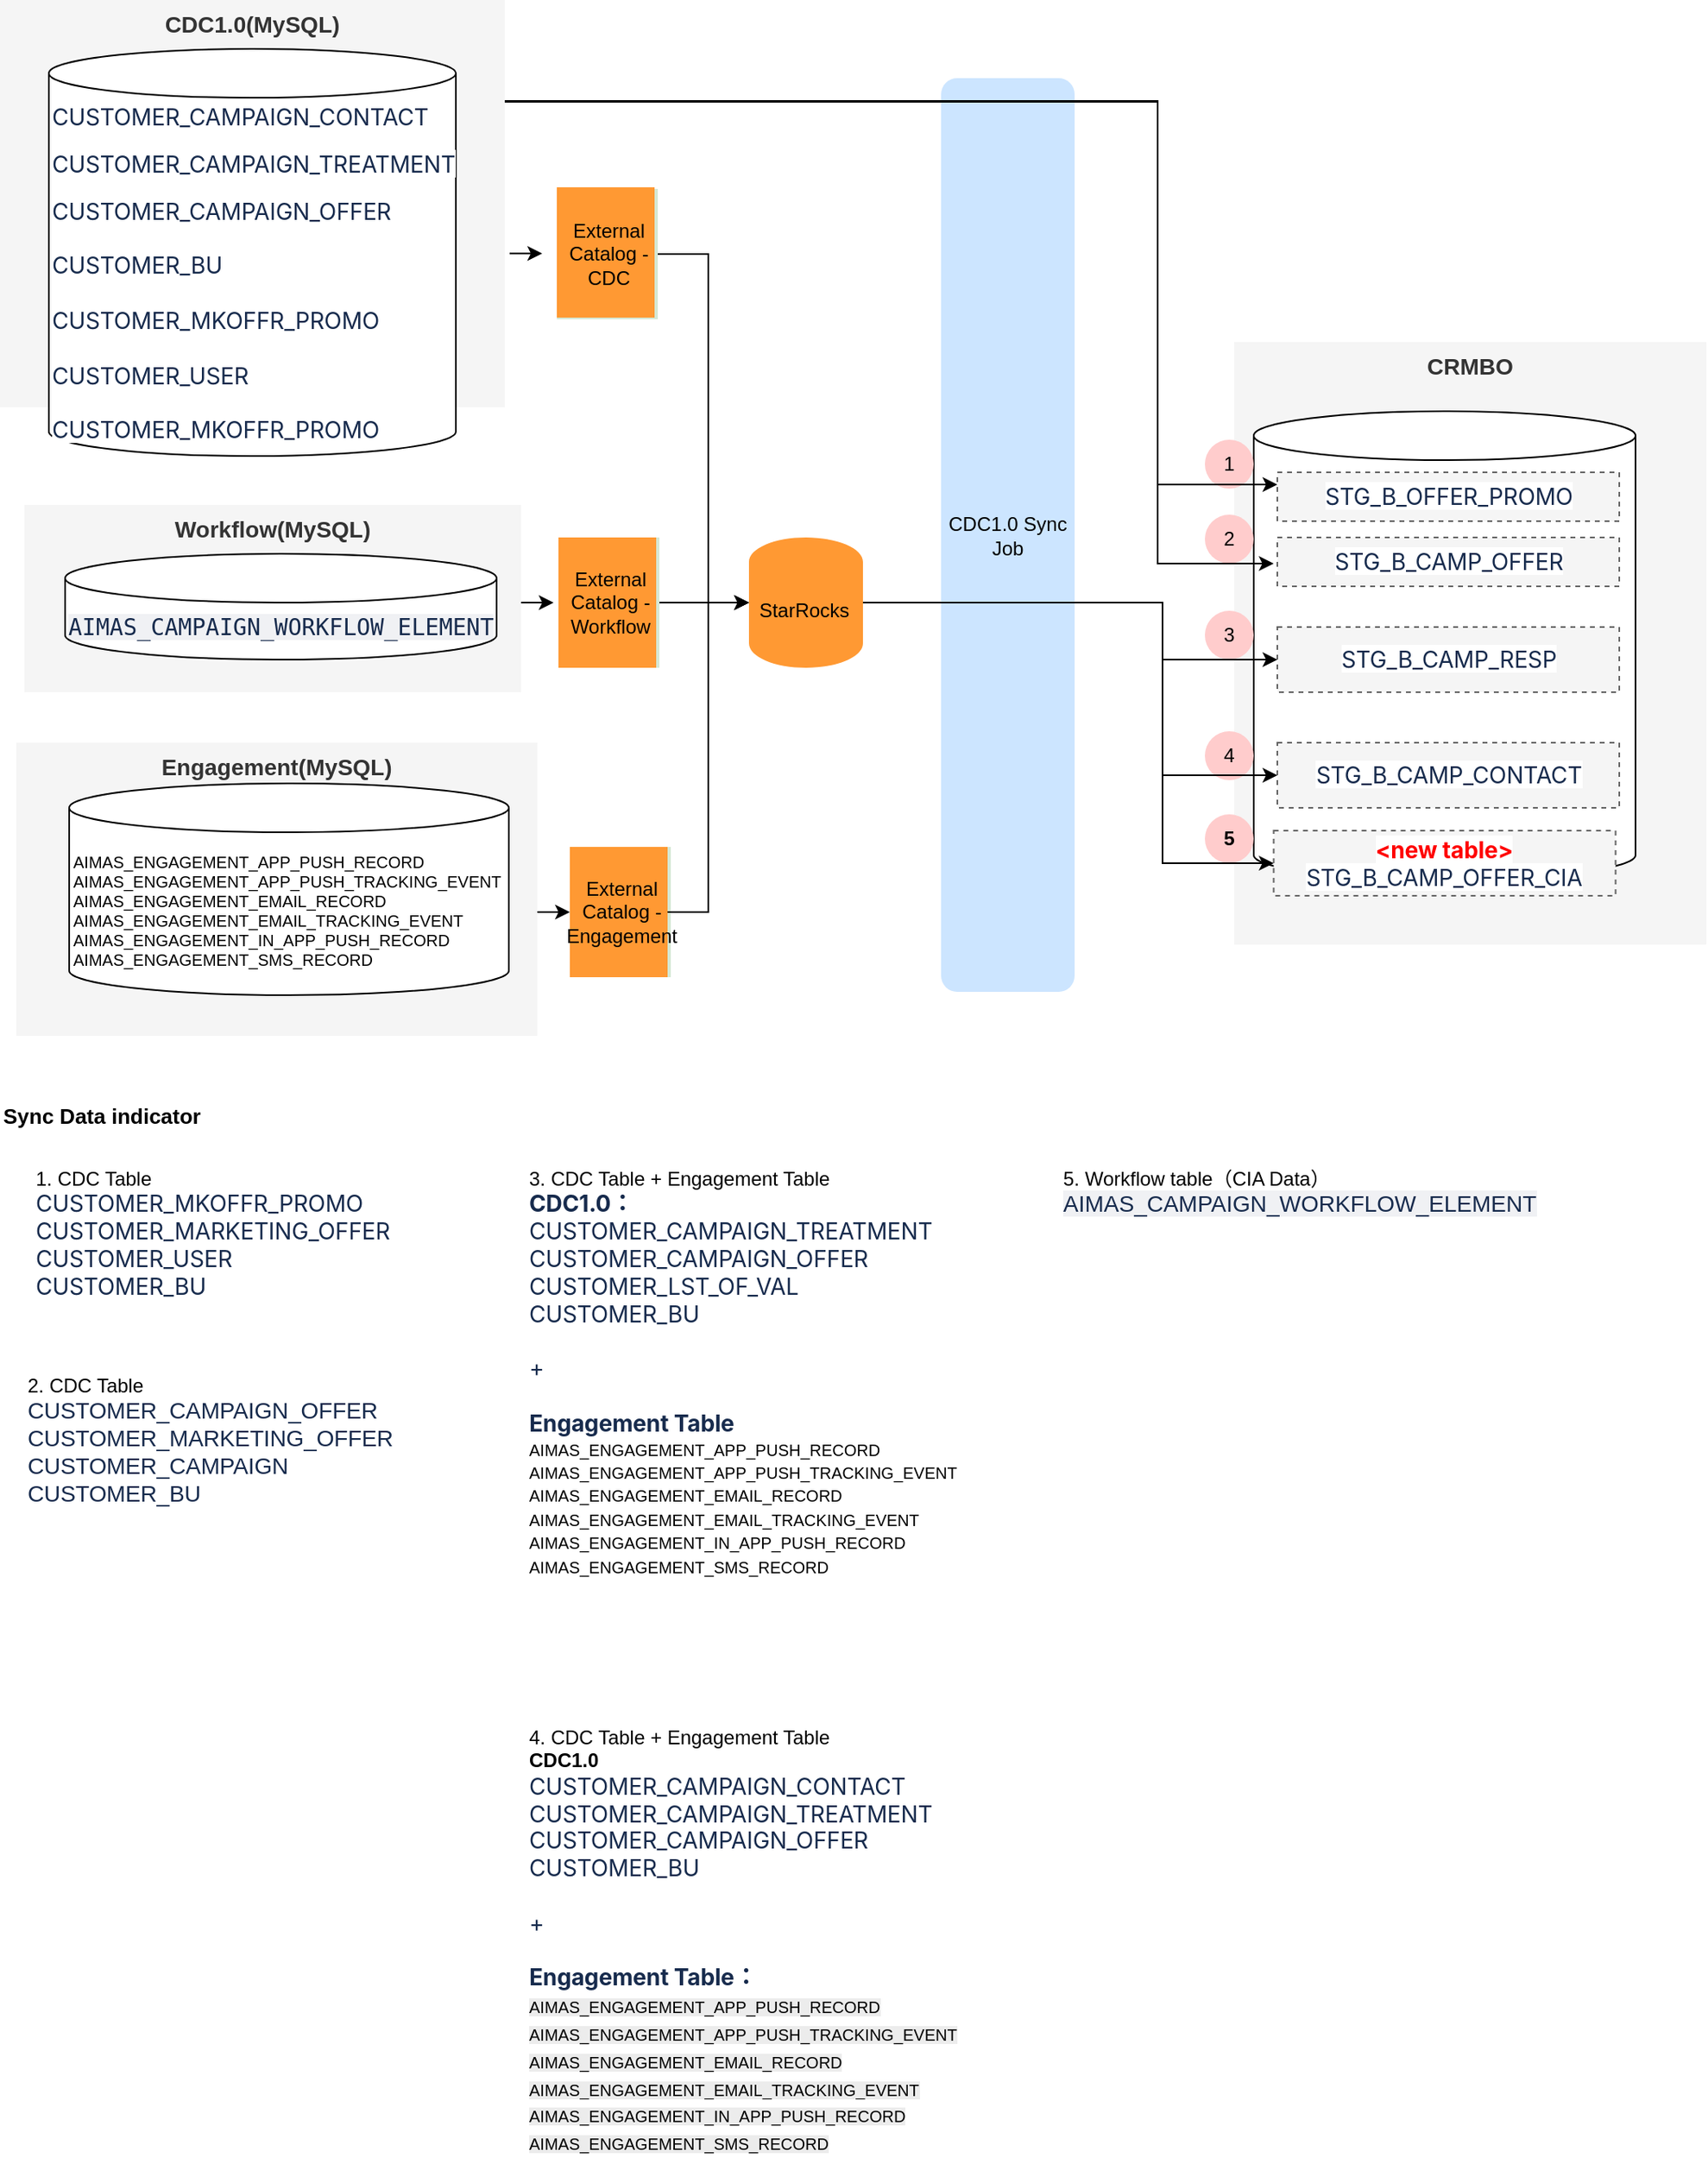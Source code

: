 <mxfile version="27.0.3">
  <diagram name="第 1 页" id="H-zNot_2gizYWFl9tbyM">
    <mxGraphModel dx="1198" dy="-809" grid="0" gridSize="10" guides="1" tooltips="1" connect="1" arrows="1" fold="1" page="0" pageScale="1" pageWidth="827" pageHeight="1169" math="0" shadow="0">
      <root>
        <mxCell id="0" />
        <mxCell id="1" parent="0" />
        <mxCell id="YSEfwSpDA4RHuo-UK7Tc-148" value="&lt;b&gt;&lt;font style=&quot;font-size: 14px;&quot;&gt;CDC1.0(MySQL)&lt;/font&gt;&lt;/b&gt;" style="rounded=0;whiteSpace=wrap;html=1;dashed=1;verticalAlign=top;fillColor=#f5f5f5;fontColor=#333333;strokeColor=none;" vertex="1" parent="1">
          <mxGeometry x="150" y="1980" width="310" height="250" as="geometry" />
        </mxCell>
        <mxCell id="YSEfwSpDA4RHuo-UK7Tc-149" value="&lt;b&gt;&lt;font style=&quot;font-size: 14px;&quot;&gt;Engagement(MySQL)&lt;/font&gt;&lt;/b&gt;" style="rounded=0;whiteSpace=wrap;html=1;dashed=1;verticalAlign=top;fillColor=#f5f5f5;fontColor=#333333;strokeColor=none;" vertex="1" parent="1">
          <mxGeometry x="160" y="2436" width="320" height="180" as="geometry" />
        </mxCell>
        <mxCell id="YSEfwSpDA4RHuo-UK7Tc-150" value="&lt;b&gt;&lt;font style=&quot;font-size: 14px;&quot;&gt;CRMBO&lt;/font&gt;&lt;/b&gt;" style="rounded=0;whiteSpace=wrap;html=1;dashed=1;verticalAlign=top;fillColor=#f5f5f5;fontColor=#333333;strokeColor=none;" vertex="1" parent="1">
          <mxGeometry x="908" y="2190" width="290" height="370" as="geometry" />
        </mxCell>
        <mxCell id="YSEfwSpDA4RHuo-UK7Tc-151" value="&lt;p data-pm-slice=&quot;1 1 []&quot; data-prosemirror-node-block=&quot;true&quot; data-prosemirror-node-name=&quot;paragraph&quot; data-prosemirror-content-type=&quot;node&quot;&gt;AIMAS_ENGAGEMENT_APP_PUSH_RECORD&lt;br data-prosemirror-node-inline=&quot;true&quot; data-prosemirror-node-name=&quot;hardBreak&quot; data-prosemirror-content-type=&quot;node&quot;&gt;AIMAS_ENGAGEMENT_APP_PUSH_TRACKING_EVENT&lt;br data-prosemirror-node-inline=&quot;true&quot; data-prosemirror-node-name=&quot;hardBreak&quot; data-prosemirror-content-type=&quot;node&quot;&gt;AIMAS_ENGAGEMENT_EMAIL_RECORD&lt;br data-prosemirror-node-inline=&quot;true&quot; data-prosemirror-node-name=&quot;hardBreak&quot; data-prosemirror-content-type=&quot;node&quot;&gt;AIMAS_ENGAGEMENT_EMAIL_TRACKING_EVENT&lt;br data-prosemirror-node-inline=&quot;true&quot; data-prosemirror-node-name=&quot;hardBreak&quot; data-prosemirror-content-type=&quot;node&quot;&gt;AIMAS_ENGAGEMENT_IN_APP_PUSH_RECORD&lt;br data-prosemirror-node-inline=&quot;true&quot; data-prosemirror-node-name=&quot;hardBreak&quot; data-prosemirror-content-type=&quot;node&quot;&gt;AIMAS_ENGAGEMENT_SMS_RECORD&lt;/p&gt;" style="shape=cylinder3;whiteSpace=wrap;html=1;boundedLbl=1;backgroundOutline=1;size=15;fontSize=10;align=left;" vertex="1" parent="1">
          <mxGeometry x="192.5" y="2461" width="270" height="130" as="geometry" />
        </mxCell>
        <mxCell id="YSEfwSpDA4RHuo-UK7Tc-152" value="&lt;div&gt;&lt;br&gt;&lt;/div&gt;&lt;div&gt;&lt;span style=&quot;color: rgb(23, 43, 77); font-family: ui-monospace, Menlo, &amp;quot;Segoe UI Mono&amp;quot;, &amp;quot;Ubuntu Mono&amp;quot;, monospace; text-align: start; white-space: pre; background-color: rgba(9, 30, 66, 0.06);&quot;&gt;&lt;span style=&quot;font-family: -apple-system, &amp;quot;system-ui&amp;quot;, &amp;quot;Segoe UI&amp;quot;, Roboto, Oxygen, Ubuntu, &amp;quot;Fira Sans&amp;quot;, &amp;quot;Droid Sans&amp;quot;, &amp;quot;Helvetica Neue&amp;quot;, sans-serif; font-size: 14px; letter-spacing: -0.07px; text-wrap-mode: wrap; background-color: rgb(255, 255, 255);&quot;&gt;&lt;span style=&quot;letter-spacing: -0.07px;&quot;&gt;&lt;br&gt;&lt;/span&gt;&lt;/span&gt;&lt;/span&gt;&lt;/div&gt;&lt;div&gt;&lt;br&gt;&lt;/div&gt;&lt;div&gt;&lt;span style=&quot;color: rgb(23, 43, 77); font-family: ui-monospace, Menlo, &amp;quot;Segoe UI Mono&amp;quot;, &amp;quot;Ubuntu Mono&amp;quot;, monospace; text-align: start; white-space: pre; background-color: rgba(9, 30, 66, 0.06);&quot;&gt;&lt;span style=&quot;font-family: -apple-system, &amp;quot;system-ui&amp;quot;, &amp;quot;Segoe UI&amp;quot;, Roboto, Oxygen, Ubuntu, &amp;quot;Fira Sans&amp;quot;, &amp;quot;Droid Sans&amp;quot;, &amp;quot;Helvetica Neue&amp;quot;, sans-serif; font-size: 14px; letter-spacing: -0.07px; text-wrap-mode: wrap; background-color: rgb(255, 255, 255);&quot;&gt;&lt;span style=&quot;letter-spacing: -0.07px;&quot;&gt;&lt;br&gt;&lt;/span&gt;&lt;/span&gt;&lt;/span&gt;&lt;/div&gt;&lt;div&gt;&lt;br&gt;&lt;/div&gt;" style="shape=cylinder3;whiteSpace=wrap;html=1;boundedLbl=1;backgroundOutline=1;size=15;fontSize=10;" vertex="1" parent="1">
          <mxGeometry x="920" y="2232.5" width="234.5" height="287.5" as="geometry" />
        </mxCell>
        <mxCell id="YSEfwSpDA4RHuo-UK7Tc-153" value="&lt;span style=&quot;color: rgb(23, 43, 77); font-family: -apple-system, &amp;quot;system-ui&amp;quot;, &amp;quot;Segoe UI&amp;quot;, Roboto, Oxygen, Ubuntu, &amp;quot;Fira Sans&amp;quot;, &amp;quot;Droid Sans&amp;quot;, &amp;quot;Helvetica Neue&amp;quot;, sans-serif; font-size: 14px; letter-spacing: -0.07px; white-space-collapse: preserve; background-color: rgb(255, 255, 255);&quot;&gt;CUSTOMER_CAMPAIGN_CONTACT&lt;/span&gt;&lt;div&gt;&lt;br style=&quot;box-sizing: border-box; color: rgb(23, 43, 77); font-family: -apple-system, &amp;quot;system-ui&amp;quot;, &amp;quot;Segoe UI&amp;quot;, Roboto, Oxygen, Ubuntu, &amp;quot;Fira Sans&amp;quot;, &amp;quot;Droid Sans&amp;quot;, &amp;quot;Helvetica Neue&amp;quot;, sans-serif; font-size: 14px; letter-spacing: -0.07px; white-space-collapse: preserve; background-color: rgb(255, 255, 255);&quot;&gt;&lt;span style=&quot;color: rgb(23, 43, 77); font-family: -apple-system, &amp;quot;system-ui&amp;quot;, &amp;quot;Segoe UI&amp;quot;, Roboto, Oxygen, Ubuntu, &amp;quot;Fira Sans&amp;quot;, &amp;quot;Droid Sans&amp;quot;, &amp;quot;Helvetica Neue&amp;quot;, sans-serif; font-size: 14px; letter-spacing: -0.07px; white-space-collapse: preserve; background-color: rgb(255, 255, 255);&quot;&gt;CUSTOMER_CAMPAIGN_TREATMENT&lt;/span&gt;&lt;/div&gt;&lt;div&gt;&lt;br style=&quot;box-sizing: border-box; color: rgb(23, 43, 77); font-family: -apple-system, &amp;quot;system-ui&amp;quot;, &amp;quot;Segoe UI&amp;quot;, Roboto, Oxygen, Ubuntu, &amp;quot;Fira Sans&amp;quot;, &amp;quot;Droid Sans&amp;quot;, &amp;quot;Helvetica Neue&amp;quot;, sans-serif; font-size: 14px; letter-spacing: -0.07px; white-space-collapse: preserve; background-color: rgb(255, 255, 255);&quot;&gt;&lt;span style=&quot;color: rgb(23, 43, 77); font-family: -apple-system, &amp;quot;system-ui&amp;quot;, &amp;quot;Segoe UI&amp;quot;, Roboto, Oxygen, Ubuntu, &amp;quot;Fira Sans&amp;quot;, &amp;quot;Droid Sans&amp;quot;, &amp;quot;Helvetica Neue&amp;quot;, sans-serif; font-size: 14px; letter-spacing: -0.07px; white-space-collapse: preserve; background-color: rgb(255, 255, 255);&quot;&gt;CUSTOMER_CAMPAIGN_OFFER&lt;/span&gt;&lt;/div&gt;&lt;div&gt;&lt;font face=&quot;-apple-system, system-ui, Segoe UI, Roboto, Oxygen, Ubuntu, Fira Sans, Droid Sans, Helvetica Neue, sans-serif&quot; color=&quot;#172b4d&quot;&gt;&lt;span style=&quot;font-size: 14px; letter-spacing: -0.07px; white-space-collapse: preserve;&quot;&gt;&lt;br&gt;&lt;/span&gt;&lt;/font&gt;&lt;div&gt;&lt;span style=&quot;color: rgb(23, 43, 77); font-family: -apple-system, &amp;quot;system-ui&amp;quot;, &amp;quot;Segoe UI&amp;quot;, Roboto, Oxygen, Ubuntu, &amp;quot;Fira Sans&amp;quot;, &amp;quot;Droid Sans&amp;quot;, &amp;quot;Helvetica Neue&amp;quot;, sans-serif; font-size: 14px; letter-spacing: -0.07px; white-space-collapse: preserve; background-color: rgb(255, 255, 255);&quot;&gt;CUSTOMER_BU&lt;/span&gt;&lt;span style=&quot;color: rgb(23, 43, 77); font-family: -apple-system, &amp;quot;system-ui&amp;quot;, &amp;quot;Segoe UI&amp;quot;, Roboto, Oxygen, Ubuntu, &amp;quot;Fira Sans&amp;quot;, &amp;quot;Droid Sans&amp;quot;, &amp;quot;Helvetica Neue&amp;quot;, sans-serif; font-size: 14px; letter-spacing: -0.07px; white-space-collapse: preserve; background-color: rgb(255, 255, 255);&quot;&gt;&lt;/span&gt;&lt;/div&gt;&lt;div&gt;&lt;span style=&quot;color: rgb(23, 43, 77); font-family: -apple-system, &amp;quot;system-ui&amp;quot;, &amp;quot;Segoe UI&amp;quot;, Roboto, Oxygen, Ubuntu, &amp;quot;Fira Sans&amp;quot;, &amp;quot;Droid Sans&amp;quot;, &amp;quot;Helvetica Neue&amp;quot;, sans-serif; font-size: 14px; letter-spacing: -0.07px; white-space-collapse: preserve; background-color: rgb(255, 255, 255);&quot;&gt;&lt;br&gt;&lt;/span&gt;&lt;/div&gt;&lt;div&gt;&lt;span style=&quot;color: rgb(23, 43, 77); font-family: -apple-system, &amp;quot;system-ui&amp;quot;, &amp;quot;Segoe UI&amp;quot;, Roboto, Oxygen, Ubuntu, &amp;quot;Fira Sans&amp;quot;, &amp;quot;Droid Sans&amp;quot;, &amp;quot;Helvetica Neue&amp;quot;, sans-serif; font-size: 14px; letter-spacing: -0.07px; white-space-collapse: preserve; background-color: rgb(255, 255, 255);&quot;&gt;&lt;span style=&quot;letter-spacing: -0.07px;&quot;&gt;CUSTOMER_MKOFFR_PROMO&lt;/span&gt;&lt;/span&gt;&lt;/div&gt;&lt;div&gt;&lt;span style=&quot;color: rgb(23, 43, 77); font-family: -apple-system, &amp;quot;system-ui&amp;quot;, &amp;quot;Segoe UI&amp;quot;, Roboto, Oxygen, Ubuntu, &amp;quot;Fira Sans&amp;quot;, &amp;quot;Droid Sans&amp;quot;, &amp;quot;Helvetica Neue&amp;quot;, sans-serif; font-size: 14px; letter-spacing: -0.07px; white-space-collapse: preserve; background-color: rgb(255, 255, 255);&quot;&gt;&lt;span style=&quot;letter-spacing: -0.07px;&quot;&gt;&lt;br&gt;&lt;/span&gt;&lt;/span&gt;&lt;/div&gt;&lt;div&gt;&lt;span style=&quot;color: rgb(23, 43, 77); font-family: -apple-system, &amp;quot;system-ui&amp;quot;, &amp;quot;Segoe UI&amp;quot;, Roboto, Oxygen, Ubuntu, &amp;quot;Fira Sans&amp;quot;, &amp;quot;Droid Sans&amp;quot;, &amp;quot;Helvetica Neue&amp;quot;, sans-serif; font-size: 14px; letter-spacing: -0.07px; white-space-collapse: preserve; background-color: rgb(255, 255, 255);&quot;&gt;&lt;span style=&quot;letter-spacing: -0.07px;&quot;&gt;CUSTOMER_USER&lt;/span&gt;&lt;span style=&quot;letter-spacing: -0.07px;&quot;&gt;&lt;/span&gt;&lt;/span&gt;&lt;/div&gt;&lt;/div&gt;&lt;div&gt;&lt;span style=&quot;color: rgb(23, 43, 77); font-family: -apple-system, &amp;quot;system-ui&amp;quot;, &amp;quot;Segoe UI&amp;quot;, Roboto, Oxygen, Ubuntu, &amp;quot;Fira Sans&amp;quot;, &amp;quot;Droid Sans&amp;quot;, &amp;quot;Helvetica Neue&amp;quot;, sans-serif; font-size: 14px; letter-spacing: -0.07px; white-space-collapse: preserve; background-color: rgb(255, 255, 255);&quot;&gt;&lt;span style=&quot;letter-spacing: -0.07px;&quot;&gt;&lt;br&gt;&lt;/span&gt;&lt;/span&gt;&lt;/div&gt;&lt;div&gt;&lt;span style=&quot;color: rgb(23, 43, 77); font-family: -apple-system, &amp;quot;system-ui&amp;quot;, &amp;quot;Segoe UI&amp;quot;, Roboto, Oxygen, Ubuntu, &amp;quot;Fira Sans&amp;quot;, &amp;quot;Droid Sans&amp;quot;, &amp;quot;Helvetica Neue&amp;quot;, sans-serif; font-size: 14px; letter-spacing: -0.07px; white-space-collapse: preserve; background-color: rgb(255, 255, 255);&quot;&gt;&lt;span style=&quot;letter-spacing: -0.07px;&quot;&gt;CUSTOMER_MKOFFR_PROMO&lt;/span&gt;&lt;span style=&quot;letter-spacing: -0.07px;&quot;&gt;&lt;/span&gt;&lt;/span&gt;&lt;/div&gt;" style="shape=cylinder3;whiteSpace=wrap;html=1;boundedLbl=1;backgroundOutline=1;size=15;fontSize=10;align=left;" vertex="1" parent="1">
          <mxGeometry x="180" y="2010" width="250" height="250" as="geometry" />
        </mxCell>
        <mxCell id="YSEfwSpDA4RHuo-UK7Tc-154" value="&lt;b&gt;&lt;font style=&quot;font-size: 14px;&quot;&gt;Workflow(MySQL)&lt;/font&gt;&lt;/b&gt;" style="rounded=0;whiteSpace=wrap;html=1;dashed=1;verticalAlign=top;fillColor=#f5f5f5;fontColor=#333333;strokeColor=none;" vertex="1" parent="1">
          <mxGeometry x="165" y="2290" width="305" height="115" as="geometry" />
        </mxCell>
        <mxCell id="YSEfwSpDA4RHuo-UK7Tc-155" value="&lt;span style=&quot;color: rgb(23, 43, 77); font-family: ui-monospace, Menlo, &amp;quot;Segoe UI Mono&amp;quot;, &amp;quot;Ubuntu Mono&amp;quot;, monospace; font-size: 14px; white-space: pre; background-color: rgba(9, 30, 66, 0.06);&quot;&gt;AIMAS_CAMPAIGN_WORKFLOW_ELEMENT&lt;/span&gt;" style="shape=cylinder3;whiteSpace=wrap;html=1;boundedLbl=1;backgroundOutline=1;size=15;fontSize=10;align=left;" vertex="1" parent="1">
          <mxGeometry x="190" y="2320" width="265" height="65" as="geometry" />
        </mxCell>
        <mxCell id="YSEfwSpDA4RHuo-UK7Tc-156" value="&lt;div style=&quot;font-size: 10px;&quot;&gt;&lt;span style=&quot;letter-spacing: -0.07px; background-color: light-dark(rgb(255, 255, 255), rgb(18, 18, 18)); font-family: -apple-system, &amp;quot;system-ui&amp;quot;, &amp;quot;Segoe UI&amp;quot;, Roboto, Oxygen, Ubuntu, &amp;quot;Fira Sans&amp;quot;, &amp;quot;Droid Sans&amp;quot;, &amp;quot;Helvetica Neue&amp;quot;, sans-serif; font-size: 14px; white-space-collapse: preserve; color: light-dark(rgb(23, 43, 77), rgb(186, 203, 232)); text-align: start;&quot;&gt;STG_B_CAMP_OFFER&lt;/span&gt;&lt;/div&gt;" style="text;html=1;align=center;verticalAlign=middle;whiteSpace=wrap;rounded=0;fillColor=#f5f5f5;fontColor=#333333;strokeColor=#666666;dashed=1;" vertex="1" parent="1">
          <mxGeometry x="934.5" y="2310" width="210" height="30" as="geometry" />
        </mxCell>
        <mxCell id="YSEfwSpDA4RHuo-UK7Tc-157" value="&lt;div style=&quot;font-size: 10px;&quot;&gt;&lt;span style=&quot;background-color: light-dark(rgb(255, 255, 255), rgb(18, 18, 18)); color: light-dark(rgb(23, 43, 77), rgb(186, 203, 232)); font-family: -apple-system, &amp;quot;system-ui&amp;quot;, &amp;quot;Segoe UI&amp;quot;, Roboto, Oxygen, Ubuntu, &amp;quot;Fira Sans&amp;quot;, &amp;quot;Droid Sans&amp;quot;, &amp;quot;Helvetica Neue&amp;quot;, sans-serif; font-size: 14px; letter-spacing: -0.07px; text-align: left; white-space-collapse: preserve;&quot;&gt;STG_B_CAMP_CONTACT&lt;/span&gt;&lt;/div&gt;" style="text;html=1;align=center;verticalAlign=middle;whiteSpace=wrap;rounded=0;fillColor=#f5f5f5;fontColor=#333333;strokeColor=#666666;dashed=1;" vertex="1" parent="1">
          <mxGeometry x="934.5" y="2436" width="210" height="40" as="geometry" />
        </mxCell>
        <mxCell id="YSEfwSpDA4RHuo-UK7Tc-158" value="&lt;div style=&quot;font-size: 10px;&quot;&gt;&lt;span style=&quot;color: rgb(23, 43, 77); font-family: -apple-system, &amp;quot;system-ui&amp;quot;, &amp;quot;Segoe UI&amp;quot;, Roboto, Oxygen, Ubuntu, &amp;quot;Fira Sans&amp;quot;, &amp;quot;Droid Sans&amp;quot;, &amp;quot;Helvetica Neue&amp;quot;, sans-serif; font-size: 14px; letter-spacing: -0.07px; text-align: left; white-space-collapse: preserve; background-color: rgb(255, 255, 255);&quot;&gt;STG_B_OFFER_PROMO&lt;/span&gt;&lt;/div&gt;" style="text;html=1;align=center;verticalAlign=middle;whiteSpace=wrap;rounded=0;fillColor=#f5f5f5;fontColor=#333333;strokeColor=#666666;dashed=1;" vertex="1" parent="1">
          <mxGeometry x="934.5" y="2270" width="210" height="30" as="geometry" />
        </mxCell>
        <mxCell id="YSEfwSpDA4RHuo-UK7Tc-161" value="&lt;div style=&quot;font-size: 10px;&quot;&gt;&lt;span style=&quot;color: rgb(23, 43, 77); font-family: -apple-system, &amp;quot;system-ui&amp;quot;, &amp;quot;Segoe UI&amp;quot;, Roboto, Oxygen, Ubuntu, &amp;quot;Fira Sans&amp;quot;, &amp;quot;Droid Sans&amp;quot;, &amp;quot;Helvetica Neue&amp;quot;, sans-serif; font-size: 14px; letter-spacing: -0.07px; text-align: left; white-space-collapse: preserve; background-color: rgb(255, 255, 255);&quot;&gt;STG_B_CAMP_RESP&lt;/span&gt;&lt;/div&gt;" style="text;html=1;align=center;verticalAlign=middle;whiteSpace=wrap;rounded=0;fillColor=#f5f5f5;fontColor=#333333;strokeColor=#666666;dashed=1;" vertex="1" parent="1">
          <mxGeometry x="934.5" y="2365" width="210" height="40" as="geometry" />
        </mxCell>
        <mxCell id="YSEfwSpDA4RHuo-UK7Tc-165" value="" style="group;fillColor=#d5e8d4;strokeColor=none;container=0;" vertex="1" connectable="0" parent="1">
          <mxGeometry x="492" y="2096" width="62" height="80" as="geometry" />
        </mxCell>
        <mxCell id="YSEfwSpDA4RHuo-UK7Tc-166" value="" style="group;fillColor=#d5e8d4;strokeColor=none;container=0;" vertex="1" connectable="0" parent="1">
          <mxGeometry x="500" y="2500" width="62" height="80" as="geometry" />
        </mxCell>
        <mxCell id="YSEfwSpDA4RHuo-UK7Tc-167" value="" style="group;fontStyle=1;fillColor=#d5e8d4;strokeColor=none;container=0;" vertex="1" connectable="0" parent="1">
          <mxGeometry x="493" y="2310" width="62" height="80" as="geometry" />
        </mxCell>
        <mxCell id="YSEfwSpDA4RHuo-UK7Tc-168" value="" style="rounded=0;whiteSpace=wrap;html=1;rotation=90;container=0;fillColor=#FF9933;strokeColor=none;" vertex="1" parent="1">
          <mxGeometry x="482" y="2105" width="80" height="60" as="geometry" />
        </mxCell>
        <mxCell id="YSEfwSpDA4RHuo-UK7Tc-169" value="External Catalog - CDC" style="text;html=1;align=center;verticalAlign=middle;whiteSpace=wrap;rounded=0;container=0;" vertex="1" parent="1">
          <mxGeometry x="494" y="2121" width="60" height="30" as="geometry" />
        </mxCell>
        <mxCell id="YSEfwSpDA4RHuo-UK7Tc-170" value="" style="rounded=0;whiteSpace=wrap;html=1;rotation=90;container=0;fillColor=#FF9933;strokeColor=none;" vertex="1" parent="1">
          <mxGeometry x="490" y="2510" width="80" height="60" as="geometry" />
        </mxCell>
        <mxCell id="YSEfwSpDA4RHuo-UK7Tc-171" value="External Catalog - Engagement" style="text;html=1;align=center;verticalAlign=middle;whiteSpace=wrap;rounded=0;container=0;" vertex="1" parent="1">
          <mxGeometry x="502" y="2525" width="60" height="30" as="geometry" />
        </mxCell>
        <mxCell id="YSEfwSpDA4RHuo-UK7Tc-172" value="" style="rounded=0;whiteSpace=wrap;html=1;rotation=90;container=0;fillColor=#FF9933;strokeColor=none;" vertex="1" parent="1">
          <mxGeometry x="483" y="2320" width="80" height="60" as="geometry" />
        </mxCell>
        <mxCell id="YSEfwSpDA4RHuo-UK7Tc-173" value="External Catalog - Workflow" style="text;html=1;align=center;verticalAlign=middle;whiteSpace=wrap;rounded=0;container=0;" vertex="1" parent="1">
          <mxGeometry x="495" y="2335" width="60" height="30" as="geometry" />
        </mxCell>
        <mxCell id="YSEfwSpDA4RHuo-UK7Tc-174" style="edgeStyle=orthogonalEdgeStyle;rounded=0;orthogonalLoop=1;jettySize=auto;html=1;entryX=0;entryY=0.5;entryDx=0;entryDy=0;entryPerimeter=0;" edge="1" parent="1" source="YSEfwSpDA4RHuo-UK7Tc-169" target="YSEfwSpDA4RHuo-UK7Tc-163">
          <mxGeometry relative="1" as="geometry">
            <Array as="points">
              <mxPoint x="585" y="2136" />
              <mxPoint x="585" y="2350" />
            </Array>
          </mxGeometry>
        </mxCell>
        <mxCell id="YSEfwSpDA4RHuo-UK7Tc-175" style="edgeStyle=orthogonalEdgeStyle;rounded=0;orthogonalLoop=1;jettySize=auto;html=1;entryX=0;entryY=0.5;entryDx=0;entryDy=0;entryPerimeter=0;" edge="1" parent="1" source="YSEfwSpDA4RHuo-UK7Tc-173" target="YSEfwSpDA4RHuo-UK7Tc-163">
          <mxGeometry relative="1" as="geometry" />
        </mxCell>
        <mxCell id="YSEfwSpDA4RHuo-UK7Tc-176" style="edgeStyle=orthogonalEdgeStyle;rounded=0;orthogonalLoop=1;jettySize=auto;html=1;entryX=0;entryY=0.5;entryDx=0;entryDy=0;entryPerimeter=0;" edge="1" parent="1" source="YSEfwSpDA4RHuo-UK7Tc-170" target="YSEfwSpDA4RHuo-UK7Tc-163">
          <mxGeometry relative="1" as="geometry" />
        </mxCell>
        <mxCell id="YSEfwSpDA4RHuo-UK7Tc-177" style="edgeStyle=orthogonalEdgeStyle;rounded=0;orthogonalLoop=1;jettySize=auto;html=1;" edge="1" parent="1">
          <mxGeometry relative="1" as="geometry">
            <mxPoint x="490" y="2350" as="targetPoint" />
            <mxPoint x="470" y="2350" as="sourcePoint" />
          </mxGeometry>
        </mxCell>
        <mxCell id="YSEfwSpDA4RHuo-UK7Tc-178" style="edgeStyle=orthogonalEdgeStyle;rounded=0;orthogonalLoop=1;jettySize=auto;html=1;" edge="1" parent="1">
          <mxGeometry relative="1" as="geometry">
            <mxPoint x="500" y="2540" as="targetPoint" />
            <mxPoint x="480" y="2540" as="sourcePoint" />
          </mxGeometry>
        </mxCell>
        <mxCell id="YSEfwSpDA4RHuo-UK7Tc-179" style="edgeStyle=orthogonalEdgeStyle;rounded=0;orthogonalLoop=1;jettySize=auto;html=1;" edge="1" parent="1">
          <mxGeometry relative="1" as="geometry">
            <mxPoint x="483" y="2135.64" as="targetPoint" />
            <mxPoint x="463" y="2135.64" as="sourcePoint" />
          </mxGeometry>
        </mxCell>
        <mxCell id="YSEfwSpDA4RHuo-UK7Tc-183" value="2" style="ellipse;whiteSpace=wrap;html=1;aspect=fixed;strokeColor=none;fillColor=#FFCCCC;" vertex="1" parent="1">
          <mxGeometry x="890" y="2296" width="30" height="30" as="geometry" />
        </mxCell>
        <mxCell id="YSEfwSpDA4RHuo-UK7Tc-185" value="1" style="ellipse;whiteSpace=wrap;html=1;aspect=fixed;strokeColor=none;fillColor=#FFCCCC;" vertex="1" parent="1">
          <mxGeometry x="890" y="2250" width="30" height="30" as="geometry" />
        </mxCell>
        <mxCell id="YSEfwSpDA4RHuo-UK7Tc-186" value="3" style="ellipse;whiteSpace=wrap;html=1;aspect=fixed;strokeColor=none;fillColor=#FFCCCC;" vertex="1" parent="1">
          <mxGeometry x="890" y="2355" width="30" height="30" as="geometry" />
        </mxCell>
        <mxCell id="YSEfwSpDA4RHuo-UK7Tc-188" value="4" style="ellipse;whiteSpace=wrap;html=1;aspect=fixed;strokeColor=none;fillColor=#FFCCCC;" vertex="1" parent="1">
          <mxGeometry x="890" y="2429" width="30" height="30" as="geometry" />
        </mxCell>
        <mxCell id="YSEfwSpDA4RHuo-UK7Tc-189" value="1. CDC Table&lt;div&gt;&lt;span style=&quot;color: rgb(23, 43, 77); font-family: -apple-system, &amp;quot;system-ui&amp;quot;, &amp;quot;Segoe UI&amp;quot;, Roboto, Oxygen, Ubuntu, &amp;quot;Fira Sans&amp;quot;, &amp;quot;Droid Sans&amp;quot;, &amp;quot;Helvetica Neue&amp;quot;, sans-serif; font-size: 14px; letter-spacing: -0.07px; white-space-collapse: preserve; background-color: rgb(255, 255, 255);&quot;&gt;CUSTOMER_MKOFFR_PROMO&lt;/span&gt;&lt;br style=&quot;box-sizing: border-box; color: rgb(23, 43, 77); font-family: -apple-system, &amp;quot;system-ui&amp;quot;, &amp;quot;Segoe UI&amp;quot;, Roboto, Oxygen, Ubuntu, &amp;quot;Fira Sans&amp;quot;, &amp;quot;Droid Sans&amp;quot;, &amp;quot;Helvetica Neue&amp;quot;, sans-serif; font-size: 14px; letter-spacing: -0.07px; white-space-collapse: preserve; background-color: rgb(255, 255, 255);&quot;&gt;&lt;span style=&quot;color: rgb(23, 43, 77); font-family: -apple-system, &amp;quot;system-ui&amp;quot;, &amp;quot;Segoe UI&amp;quot;, Roboto, Oxygen, Ubuntu, &amp;quot;Fira Sans&amp;quot;, &amp;quot;Droid Sans&amp;quot;, &amp;quot;Helvetica Neue&amp;quot;, sans-serif; font-size: 14px; letter-spacing: -0.07px; white-space-collapse: preserve; background-color: rgb(255, 255, 255);&quot;&gt;CUSTOMER_MARKETING_OFFER&lt;/span&gt;&lt;br style=&quot;box-sizing: border-box; color: rgb(23, 43, 77); font-family: -apple-system, &amp;quot;system-ui&amp;quot;, &amp;quot;Segoe UI&amp;quot;, Roboto, Oxygen, Ubuntu, &amp;quot;Fira Sans&amp;quot;, &amp;quot;Droid Sans&amp;quot;, &amp;quot;Helvetica Neue&amp;quot;, sans-serif; font-size: 14px; letter-spacing: -0.07px; white-space-collapse: preserve; background-color: rgb(255, 255, 255);&quot;&gt;&lt;span style=&quot;color: rgb(23, 43, 77); font-family: -apple-system, &amp;quot;system-ui&amp;quot;, &amp;quot;Segoe UI&amp;quot;, Roboto, Oxygen, Ubuntu, &amp;quot;Fira Sans&amp;quot;, &amp;quot;Droid Sans&amp;quot;, &amp;quot;Helvetica Neue&amp;quot;, sans-serif; font-size: 14px; letter-spacing: -0.07px; white-space-collapse: preserve; background-color: rgb(255, 255, 255);&quot;&gt;CUSTOMER_USER&lt;/span&gt;&lt;br style=&quot;box-sizing: border-box; color: rgb(23, 43, 77); font-family: -apple-system, &amp;quot;system-ui&amp;quot;, &amp;quot;Segoe UI&amp;quot;, Roboto, Oxygen, Ubuntu, &amp;quot;Fira Sans&amp;quot;, &amp;quot;Droid Sans&amp;quot;, &amp;quot;Helvetica Neue&amp;quot;, sans-serif; font-size: 14px; letter-spacing: -0.07px; white-space-collapse: preserve; background-color: rgb(255, 255, 255);&quot;&gt;&lt;span style=&quot;color: rgb(23, 43, 77); font-family: -apple-system, &amp;quot;system-ui&amp;quot;, &amp;quot;Segoe UI&amp;quot;, Roboto, Oxygen, Ubuntu, &amp;quot;Fira Sans&amp;quot;, &amp;quot;Droid Sans&amp;quot;, &amp;quot;Helvetica Neue&amp;quot;, sans-serif; font-size: 14px; letter-spacing: -0.07px; white-space-collapse: preserve; background-color: rgb(255, 255, 255);&quot;&gt;CUSTOMER_BU&lt;/span&gt;&lt;/div&gt;" style="text;html=1;align=left;verticalAlign=top;whiteSpace=wrap;rounded=0;" vertex="1" parent="1">
          <mxGeometry x="170" y="2690" width="220" height="100" as="geometry" />
        </mxCell>
        <mxCell id="YSEfwSpDA4RHuo-UK7Tc-190" value="&lt;font face=&quot;Helvetica&quot;&gt;2. CDC Table&lt;/font&gt;&lt;div&gt;&lt;font face=&quot;Helvetica&quot;&gt;&lt;span style=&quot;color: rgb(23, 43, 77); font-size: 14px; letter-spacing: -0.07px; white-space-collapse: preserve; background-color: rgb(255, 255, 255);&quot;&gt;CUSTOMER_CAMPAIGN_OFFER&lt;/span&gt;&lt;br style=&quot;box-sizing: border-box; color: rgb(23, 43, 77); font-size: 14px; letter-spacing: -0.07px; white-space-collapse: preserve; background-color: rgb(255, 255, 255);&quot;&gt;&lt;span style=&quot;color: rgb(23, 43, 77); font-size: 14px; letter-spacing: -0.07px; white-space-collapse: preserve; background-color: rgb(255, 255, 255);&quot;&gt;CUSTOMER_MARKETING_OFFER&lt;/span&gt;&lt;br style=&quot;box-sizing: border-box; color: rgb(23, 43, 77); font-size: 14px; letter-spacing: -0.07px; white-space-collapse: preserve; background-color: rgb(255, 255, 255);&quot;&gt;&lt;span style=&quot;color: rgb(23, 43, 77); font-size: 14px; letter-spacing: -0.07px; white-space-collapse: preserve; background-color: rgb(255, 255, 255);&quot;&gt;CUSTOMER_CAMPAIGN&lt;/span&gt;&lt;br style=&quot;box-sizing: border-box; color: rgb(23, 43, 77); font-size: 14px; letter-spacing: -0.07px; white-space-collapse: preserve; background-color: rgb(255, 255, 255);&quot;&gt;&lt;span style=&quot;color: rgb(23, 43, 77); font-size: 14px; letter-spacing: -0.07px; white-space-collapse: preserve; background-color: rgb(255, 255, 255);&quot;&gt;CUSTOMER_BU&lt;/span&gt;&lt;/font&gt;&lt;/div&gt;&lt;div&gt;&lt;span style=&quot;color: rgb(23, 43, 77); font-family: -apple-system, &amp;quot;system-ui&amp;quot;, &amp;quot;Segoe UI&amp;quot;, Roboto, Oxygen, Ubuntu, &amp;quot;Fira Sans&amp;quot;, &amp;quot;Droid Sans&amp;quot;, &amp;quot;Helvetica Neue&amp;quot;, sans-serif; font-size: 14px; letter-spacing: -0.07px; white-space-collapse: preserve; background-color: rgb(255, 255, 255);&quot;&gt;&lt;br&gt;&lt;/span&gt;&lt;/div&gt;" style="text;html=1;align=left;verticalAlign=top;whiteSpace=wrap;rounded=0;" vertex="1" parent="1">
          <mxGeometry x="165" y="2817" width="336" height="120" as="geometry" />
        </mxCell>
        <mxCell id="YSEfwSpDA4RHuo-UK7Tc-191" value="3. CDC Table + Engagement Table&lt;div&gt;&lt;font face=&quot;-apple-system, system-ui, Segoe UI, Roboto, Oxygen, Ubuntu, Fira Sans, Droid Sans, Helvetica Neue, sans-serif&quot; color=&quot;#172b4d&quot;&gt;&lt;span style=&quot;font-size: 14px; letter-spacing: -0.07px; white-space-collapse: preserve; background-color: rgb(255, 255, 255);&quot;&gt;&lt;b&gt;CDC1.0：&lt;/b&gt;&lt;/span&gt;&lt;/font&gt;&lt;/div&gt;&lt;div&gt;&lt;span style=&quot;color: rgb(23, 43, 77); font-family: -apple-system, &amp;quot;system-ui&amp;quot;, &amp;quot;Segoe UI&amp;quot;, Roboto, Oxygen, Ubuntu, &amp;quot;Fira Sans&amp;quot;, &amp;quot;Droid Sans&amp;quot;, &amp;quot;Helvetica Neue&amp;quot;, sans-serif; font-size: 14px; letter-spacing: -0.07px; white-space-collapse: preserve; background-color: rgb(255, 255, 255);&quot;&gt;CUSTOMER_CAMPAIGN_TREATMENT&lt;/span&gt;&lt;br style=&quot;box-sizing: border-box; color: rgb(23, 43, 77); font-family: -apple-system, &amp;quot;system-ui&amp;quot;, &amp;quot;Segoe UI&amp;quot;, Roboto, Oxygen, Ubuntu, &amp;quot;Fira Sans&amp;quot;, &amp;quot;Droid Sans&amp;quot;, &amp;quot;Helvetica Neue&amp;quot;, sans-serif; font-size: 14px; letter-spacing: -0.07px; white-space-collapse: preserve; background-color: rgb(255, 255, 255);&quot;&gt;&lt;span style=&quot;color: rgb(23, 43, 77); font-family: -apple-system, &amp;quot;system-ui&amp;quot;, &amp;quot;Segoe UI&amp;quot;, Roboto, Oxygen, Ubuntu, &amp;quot;Fira Sans&amp;quot;, &amp;quot;Droid Sans&amp;quot;, &amp;quot;Helvetica Neue&amp;quot;, sans-serif; font-size: 14px; letter-spacing: -0.07px; white-space-collapse: preserve; background-color: rgb(255, 255, 255);&quot;&gt;CUSTOMER_CAMPAIGN_OFFER&lt;/span&gt;&lt;br style=&quot;box-sizing: border-box; color: rgb(23, 43, 77); font-family: -apple-system, &amp;quot;system-ui&amp;quot;, &amp;quot;Segoe UI&amp;quot;, Roboto, Oxygen, Ubuntu, &amp;quot;Fira Sans&amp;quot;, &amp;quot;Droid Sans&amp;quot;, &amp;quot;Helvetica Neue&amp;quot;, sans-serif; font-size: 14px; letter-spacing: -0.07px; white-space-collapse: preserve; background-color: rgb(255, 255, 255);&quot;&gt;&lt;span style=&quot;color: rgb(23, 43, 77); font-family: -apple-system, &amp;quot;system-ui&amp;quot;, &amp;quot;Segoe UI&amp;quot;, Roboto, Oxygen, Ubuntu, &amp;quot;Fira Sans&amp;quot;, &amp;quot;Droid Sans&amp;quot;, &amp;quot;Helvetica Neue&amp;quot;, sans-serif; font-size: 14px; letter-spacing: -0.07px; white-space-collapse: preserve; background-color: rgb(255, 255, 255);&quot;&gt;CUSTOMER_LST_OF_VAL&lt;/span&gt;&lt;br style=&quot;box-sizing: border-box; color: rgb(23, 43, 77); font-family: -apple-system, &amp;quot;system-ui&amp;quot;, &amp;quot;Segoe UI&amp;quot;, Roboto, Oxygen, Ubuntu, &amp;quot;Fira Sans&amp;quot;, &amp;quot;Droid Sans&amp;quot;, &amp;quot;Helvetica Neue&amp;quot;, sans-serif; font-size: 14px; letter-spacing: -0.07px; white-space-collapse: preserve; background-color: rgb(255, 255, 255);&quot;&gt;&lt;span style=&quot;color: rgb(23, 43, 77); font-family: -apple-system, &amp;quot;system-ui&amp;quot;, &amp;quot;Segoe UI&amp;quot;, Roboto, Oxygen, Ubuntu, &amp;quot;Fira Sans&amp;quot;, &amp;quot;Droid Sans&amp;quot;, &amp;quot;Helvetica Neue&amp;quot;, sans-serif; font-size: 14px; letter-spacing: -0.07px; white-space-collapse: preserve; background-color: rgb(255, 255, 255);&quot;&gt;CUSTOMER_BU&lt;/span&gt;&lt;/div&gt;&lt;div&gt;&lt;span style=&quot;color: rgb(23, 43, 77); font-family: -apple-system, &amp;quot;system-ui&amp;quot;, &amp;quot;Segoe UI&amp;quot;, Roboto, Oxygen, Ubuntu, &amp;quot;Fira Sans&amp;quot;, &amp;quot;Droid Sans&amp;quot;, &amp;quot;Helvetica Neue&amp;quot;, sans-serif; font-size: 14px; letter-spacing: -0.07px; white-space-collapse: preserve; background-color: rgb(255, 255, 255);&quot;&gt;&lt;br&gt;&lt;/span&gt;&lt;/div&gt;&lt;div&gt;&lt;span style=&quot;color: rgb(23, 43, 77); font-family: -apple-system, &amp;quot;system-ui&amp;quot;, &amp;quot;Segoe UI&amp;quot;, Roboto, Oxygen, Ubuntu, &amp;quot;Fira Sans&amp;quot;, &amp;quot;Droid Sans&amp;quot;, &amp;quot;Helvetica Neue&amp;quot;, sans-serif; font-size: 14px; letter-spacing: -0.07px; white-space-collapse: preserve; background-color: rgb(255, 255, 255);&quot;&gt;+&lt;/span&gt;&lt;/div&gt;&lt;div&gt;&lt;span style=&quot;color: rgb(23, 43, 77); font-family: -apple-system, &amp;quot;system-ui&amp;quot;, &amp;quot;Segoe UI&amp;quot;, Roboto, Oxygen, Ubuntu, &amp;quot;Fira Sans&amp;quot;, &amp;quot;Droid Sans&amp;quot;, &amp;quot;Helvetica Neue&amp;quot;, sans-serif; font-size: 14px; letter-spacing: -0.07px; white-space-collapse: preserve; background-color: rgb(255, 255, 255);&quot;&gt;&lt;br&gt;&lt;/span&gt;&lt;/div&gt;&lt;div&gt;&lt;span style=&quot;color: rgb(23, 43, 77); font-family: -apple-system, &amp;quot;system-ui&amp;quot;, &amp;quot;Segoe UI&amp;quot;, Roboto, Oxygen, Ubuntu, &amp;quot;Fira Sans&amp;quot;, &amp;quot;Droid Sans&amp;quot;, &amp;quot;Helvetica Neue&amp;quot;, sans-serif; font-size: 14px; letter-spacing: -0.07px; white-space-collapse: preserve; background-color: rgb(255, 255, 255);&quot;&gt;&lt;b&gt;Engagement Table&lt;/b&gt;&lt;/span&gt;&lt;/div&gt;&lt;div&gt;&lt;font face=&quot;Helvetica&quot;&gt;&lt;span style=&quot;font-size: 10px;&quot;&gt;AIMAS_ENGAGEMENT_APP_PUSH_RECORD&lt;/span&gt;&lt;br style=&quot;font-size: 10px;&quot; data-prosemirror-node-inline=&quot;true&quot; data-prosemirror-node-name=&quot;hardBreak&quot; data-prosemirror-content-type=&quot;node&quot;&gt;&lt;span style=&quot;font-size: 10px;&quot;&gt;AIMAS_ENGAGEMENT_APP_PUSH_TRACKING_EVENT&lt;/span&gt;&lt;br style=&quot;font-size: 10px;&quot; data-prosemirror-node-inline=&quot;true&quot; data-prosemirror-node-name=&quot;hardBreak&quot; data-prosemirror-content-type=&quot;node&quot;&gt;&lt;span style=&quot;font-size: 10px;&quot;&gt;AIMAS_ENGAGEMENT_EMAIL_RECORD&lt;/span&gt;&lt;br style=&quot;font-size: 10px;&quot; data-prosemirror-node-inline=&quot;true&quot; data-prosemirror-node-name=&quot;hardBreak&quot; data-prosemirror-content-type=&quot;node&quot;&gt;&lt;span style=&quot;font-size: 10px;&quot;&gt;AIMAS_ENGAGEMENT_EMAIL_TRACKING_EVENT&lt;/span&gt;&lt;br style=&quot;font-size: 10px;&quot; data-prosemirror-node-inline=&quot;true&quot; data-prosemirror-node-name=&quot;hardBreak&quot; data-prosemirror-content-type=&quot;node&quot;&gt;&lt;span style=&quot;font-size: 10px;&quot;&gt;AIMAS_ENGAGEMENT_IN_APP_PUSH_RECORD&lt;/span&gt;&lt;br style=&quot;font-size: 10px;&quot; data-prosemirror-node-inline=&quot;true&quot; data-prosemirror-node-name=&quot;hardBreak&quot; data-prosemirror-content-type=&quot;node&quot;&gt;&lt;span style=&quot;font-size: 10px;&quot;&gt;AIMAS_ENGAGEMENT_SMS_RECORD&lt;/span&gt;&lt;/font&gt;&lt;/div&gt;" style="text;html=1;align=left;verticalAlign=top;whiteSpace=wrap;rounded=0;" vertex="1" parent="1">
          <mxGeometry x="473" y="2690" width="220" height="100" as="geometry" />
        </mxCell>
        <mxCell id="YSEfwSpDA4RHuo-UK7Tc-192" value="4. CDC Table + Engagement Table&lt;div&gt;&lt;b&gt;CDC1.0&lt;/b&gt;&lt;br&gt;&lt;div&gt;&lt;font face=&quot;-apple-system, system-ui, Segoe UI, Roboto, Oxygen, Ubuntu, Fira Sans, Droid Sans, Helvetica Neue, sans-serif&quot; color=&quot;#172b4d&quot;&gt;&lt;span style=&quot;font-size: 14px; letter-spacing: -0.07px; white-space-collapse: preserve;&quot;&gt;CUSTOMER_CAMPAIGN_CONTACT&lt;br&gt;CUSTOMER_CAMPAIGN_TREATMENT&lt;br&gt;CUSTOMER_CAMPAIGN_OFFER&lt;br&gt;CUSTOMER_BU&lt;/span&gt;&lt;/font&gt;&lt;/div&gt;&lt;div&gt;&lt;span style=&quot;color: rgb(23, 43, 77); font-family: -apple-system, &amp;quot;system-ui&amp;quot;, &amp;quot;Segoe UI&amp;quot;, Roboto, Oxygen, Ubuntu, &amp;quot;Fira Sans&amp;quot;, &amp;quot;Droid Sans&amp;quot;, &amp;quot;Helvetica Neue&amp;quot;, sans-serif; font-size: 14px; letter-spacing: -0.07px; white-space-collapse: preserve; background-color: rgb(255, 255, 255);&quot;&gt;&lt;br&gt;&lt;/span&gt;&lt;/div&gt;&lt;div&gt;&lt;span style=&quot;color: rgb(23, 43, 77); font-family: -apple-system, &amp;quot;system-ui&amp;quot;, &amp;quot;Segoe UI&amp;quot;, Roboto, Oxygen, Ubuntu, &amp;quot;Fira Sans&amp;quot;, &amp;quot;Droid Sans&amp;quot;, &amp;quot;Helvetica Neue&amp;quot;, sans-serif; font-size: 14px; letter-spacing: -0.07px; white-space-collapse: preserve; background-color: rgb(255, 255, 255);&quot;&gt;+&lt;/span&gt;&lt;/div&gt;&lt;div&gt;&lt;span style=&quot;color: rgb(23, 43, 77); font-family: -apple-system, &amp;quot;system-ui&amp;quot;, &amp;quot;Segoe UI&amp;quot;, Roboto, Oxygen, Ubuntu, &amp;quot;Fira Sans&amp;quot;, &amp;quot;Droid Sans&amp;quot;, &amp;quot;Helvetica Neue&amp;quot;, sans-serif; font-size: 14px; letter-spacing: -0.07px; white-space-collapse: preserve; background-color: rgb(255, 255, 255);&quot;&gt;&lt;br&gt;&lt;/span&gt;&lt;/div&gt;&lt;div&gt;&lt;span style=&quot;color: rgb(23, 43, 77); font-family: -apple-system, &amp;quot;system-ui&amp;quot;, &amp;quot;Segoe UI&amp;quot;, Roboto, Oxygen, Ubuntu, &amp;quot;Fira Sans&amp;quot;, &amp;quot;Droid Sans&amp;quot;, &amp;quot;Helvetica Neue&amp;quot;, sans-serif; font-size: 14px; letter-spacing: -0.07px; white-space-collapse: preserve; background-color: rgb(255, 255, 255);&quot;&gt;&lt;b&gt;Engagement Table：&lt;/b&gt;&lt;/span&gt;&lt;/div&gt;&lt;/div&gt;&lt;div&gt;&lt;span style=&quot;color: rgb(23, 43, 77); font-family: -apple-system, &amp;quot;system-ui&amp;quot;, &amp;quot;Segoe UI&amp;quot;, Roboto, Oxygen, Ubuntu, &amp;quot;Fira Sans&amp;quot;, &amp;quot;Droid Sans&amp;quot;, &amp;quot;Helvetica Neue&amp;quot;, sans-serif; font-size: 14px; letter-spacing: -0.07px; white-space-collapse: preserve; background-color: rgb(255, 255, 255);&quot;&gt;&lt;span style=&quot;color: rgb(0, 0, 0); font-family: Helvetica; letter-spacing: normal; white-space-collapse: collapse; background-color: rgb(236, 236, 236); font-size: 10px;&quot;&gt;AIMAS_ENGAGEMENT_APP_PUSH_RECORD&lt;/span&gt;&lt;br style=&quot;color: rgb(0, 0, 0); font-family: Helvetica; letter-spacing: normal; white-space-collapse: collapse; background-color: rgb(236, 236, 236); font-size: 10px;&quot; data-prosemirror-node-inline=&quot;true&quot; data-prosemirror-node-name=&quot;hardBreak&quot; data-prosemirror-content-type=&quot;node&quot;&gt;&lt;span style=&quot;color: rgb(0, 0, 0); font-family: Helvetica; letter-spacing: normal; white-space-collapse: collapse; background-color: rgb(236, 236, 236); font-size: 10px;&quot;&gt;AIMAS_ENGAGEMENT_APP_PUSH_TRACKING_EVENT&lt;/span&gt;&lt;br style=&quot;color: rgb(0, 0, 0); font-family: Helvetica; letter-spacing: normal; white-space-collapse: collapse; background-color: rgb(236, 236, 236); font-size: 10px;&quot; data-prosemirror-node-inline=&quot;true&quot; data-prosemirror-node-name=&quot;hardBreak&quot; data-prosemirror-content-type=&quot;node&quot;&gt;&lt;span style=&quot;color: rgb(0, 0, 0); font-family: Helvetica; letter-spacing: normal; white-space-collapse: collapse; background-color: rgb(236, 236, 236); font-size: 10px;&quot;&gt;AIMAS_ENGAGEMENT_EMAIL_RECORD&lt;/span&gt;&lt;br style=&quot;color: rgb(0, 0, 0); font-family: Helvetica; letter-spacing: normal; white-space-collapse: collapse; background-color: rgb(236, 236, 236); font-size: 10px;&quot; data-prosemirror-node-inline=&quot;true&quot; data-prosemirror-node-name=&quot;hardBreak&quot; data-prosemirror-content-type=&quot;node&quot;&gt;&lt;span style=&quot;color: rgb(0, 0, 0); font-family: Helvetica; letter-spacing: normal; white-space-collapse: collapse; background-color: rgb(236, 236, 236); font-size: 10px;&quot;&gt;AIMAS_ENGAGEMENT_EMAIL_TRACKING_EVENT&lt;/span&gt;&lt;br style=&quot;color: rgb(0, 0, 0); font-family: Helvetica; letter-spacing: normal; white-space-collapse: collapse; background-color: rgb(236, 236, 236); font-size: 10px;&quot; data-prosemirror-node-inline=&quot;true&quot; data-prosemirror-node-name=&quot;hardBreak&quot; data-prosemirror-content-type=&quot;node&quot;&gt;&lt;span style=&quot;color: rgb(0, 0, 0); font-family: Helvetica; letter-spacing: normal; white-space-collapse: collapse; background-color: rgb(236, 236, 236); font-size: 10px;&quot;&gt;AIMAS_ENGAGEMENT_IN_APP_PUSH_RECORD&lt;/span&gt;&lt;br style=&quot;color: rgb(0, 0, 0); font-family: Helvetica; letter-spacing: normal; white-space-collapse: collapse; background-color: rgb(236, 236, 236); font-size: 10px;&quot; data-prosemirror-node-inline=&quot;true&quot; data-prosemirror-node-name=&quot;hardBreak&quot; data-prosemirror-content-type=&quot;node&quot;&gt;&lt;span style=&quot;color: rgb(0, 0, 0); font-family: Helvetica; letter-spacing: normal; white-space-collapse: collapse; background-color: rgb(236, 236, 236); font-size: 10px;&quot;&gt;AIMAS_ENGAGEMENT_SMS_RECORD&lt;/span&gt;&lt;/span&gt;&lt;/div&gt;" style="text;html=1;align=left;verticalAlign=top;whiteSpace=wrap;rounded=0;" vertex="1" parent="1">
          <mxGeometry x="473" y="3033" width="220" height="100" as="geometry" />
        </mxCell>
        <mxCell id="YSEfwSpDA4RHuo-UK7Tc-199" value="&lt;div style=&quot;font-size: 10px;&quot;&gt;&lt;span style=&quot;font-family: -apple-system, &amp;quot;system-ui&amp;quot;, &amp;quot;Segoe UI&amp;quot;, Roboto, Oxygen, Ubuntu, &amp;quot;Fira Sans&amp;quot;, &amp;quot;Droid Sans&amp;quot;, &amp;quot;Helvetica Neue&amp;quot;, sans-serif; font-size: 14px; letter-spacing: -0.07px; text-align: start; white-space-collapse: preserve; background-color: rgb(255, 255, 255);&quot;&gt;&lt;b style=&quot;&quot;&gt;&lt;font style=&quot;color: rgb(255, 0, 0);&quot;&gt;&amp;lt;new table&amp;gt;&lt;/font&gt;&lt;/b&gt;&lt;/span&gt;&lt;/div&gt;&lt;div style=&quot;font-size: 10px;&quot;&gt;&lt;span style=&quot;color: rgb(23, 43, 77); font-family: -apple-system, &amp;quot;system-ui&amp;quot;, &amp;quot;Segoe UI&amp;quot;, Roboto, Oxygen, Ubuntu, &amp;quot;Fira Sans&amp;quot;, &amp;quot;Droid Sans&amp;quot;, &amp;quot;Helvetica Neue&amp;quot;, sans-serif; font-size: 14px; letter-spacing: -0.07px; text-align: start; white-space-collapse: preserve; background-color: rgb(255, 255, 255);&quot;&gt;STG_B_CAMP_OFFER_CIA&lt;/span&gt;&lt;/div&gt;" style="text;html=1;align=center;verticalAlign=middle;whiteSpace=wrap;rounded=0;fillColor=#f5f5f5;fontColor=#333333;strokeColor=#666666;dashed=1;" vertex="1" parent="1">
          <mxGeometry x="932.25" y="2490" width="210" height="40" as="geometry" />
        </mxCell>
        <mxCell id="YSEfwSpDA4RHuo-UK7Tc-201" value="5" style="ellipse;whiteSpace=wrap;html=1;aspect=fixed;fontStyle=1;strokeColor=none;fillColor=#FFCCCC;" vertex="1" parent="1">
          <mxGeometry x="890" y="2480" width="30" height="30" as="geometry" />
        </mxCell>
        <mxCell id="YSEfwSpDA4RHuo-UK7Tc-202" value="5. Workflow table（CIA Data）&lt;div&gt;&lt;span style=&quot;color: rgb(23, 43, 77); font-size: 14px; white-space: pre; background-color: rgba(9, 30, 66, 0.06);&quot;&gt;AIMAS_CAMPAIGN_WORKFLOW_ELEMENT&lt;/span&gt;&lt;/div&gt;" style="text;html=1;align=left;verticalAlign=top;whiteSpace=wrap;rounded=0;" vertex="1" parent="1">
          <mxGeometry x="801" y="2690" width="342" height="100" as="geometry" />
        </mxCell>
        <mxCell id="YSEfwSpDA4RHuo-UK7Tc-209" style="edgeStyle=orthogonalEdgeStyle;rounded=0;orthogonalLoop=1;jettySize=auto;html=1;entryX=0;entryY=0.5;entryDx=0;entryDy=0;" edge="1" parent="1" source="YSEfwSpDA4RHuo-UK7Tc-163" target="YSEfwSpDA4RHuo-UK7Tc-157">
          <mxGeometry relative="1" as="geometry">
            <Array as="points">
              <mxPoint x="864" y="2350" />
              <mxPoint x="864" y="2456" />
            </Array>
          </mxGeometry>
        </mxCell>
        <mxCell id="YSEfwSpDA4RHuo-UK7Tc-211" style="edgeStyle=orthogonalEdgeStyle;rounded=0;orthogonalLoop=1;jettySize=auto;html=1;entryX=0;entryY=0.5;entryDx=0;entryDy=0;" edge="1" parent="1" source="YSEfwSpDA4RHuo-UK7Tc-163" target="YSEfwSpDA4RHuo-UK7Tc-199">
          <mxGeometry relative="1" as="geometry">
            <Array as="points">
              <mxPoint x="864" y="2350" />
              <mxPoint x="864" y="2510" />
            </Array>
          </mxGeometry>
        </mxCell>
        <mxCell id="YSEfwSpDA4RHuo-UK7Tc-163" value="" style="shape=cylinder3;whiteSpace=wrap;html=1;boundedLbl=1;backgroundOutline=1;size=15;fillColor=#FF9933;strokeColor=none;" vertex="1" parent="1">
          <mxGeometry x="610" y="2310" width="70" height="80" as="geometry" />
        </mxCell>
        <mxCell id="YSEfwSpDA4RHuo-UK7Tc-164" value="StarRocks" style="text;html=1;align=center;verticalAlign=middle;whiteSpace=wrap;rounded=0;" vertex="1" parent="1">
          <mxGeometry x="614" y="2340" width="60" height="30" as="geometry" />
        </mxCell>
        <mxCell id="YSEfwSpDA4RHuo-UK7Tc-203" value="Sync Data indicator" style="text;html=1;align=left;verticalAlign=middle;whiteSpace=wrap;rounded=0;fontStyle=1;fontSize=13;" vertex="1" parent="1">
          <mxGeometry x="150" y="2650" width="165" height="30" as="geometry" />
        </mxCell>
        <mxCell id="YSEfwSpDA4RHuo-UK7Tc-205" value="CDC1.0 Sync Job" style="rounded=1;whiteSpace=wrap;html=1;arcSize=12;fillColor=#cce5ff;strokeColor=none;" vertex="1" parent="1">
          <mxGeometry x="728" y="2028" width="82" height="561" as="geometry" />
        </mxCell>
        <mxCell id="YSEfwSpDA4RHuo-UK7Tc-206" style="edgeStyle=orthogonalEdgeStyle;rounded=0;orthogonalLoop=1;jettySize=auto;html=1;entryX=0;entryY=0.25;entryDx=0;entryDy=0;" edge="1" parent="1" source="YSEfwSpDA4RHuo-UK7Tc-148" target="YSEfwSpDA4RHuo-UK7Tc-158">
          <mxGeometry relative="1" as="geometry">
            <Array as="points">
              <mxPoint x="861" y="2042" />
              <mxPoint x="861" y="2278" />
            </Array>
          </mxGeometry>
        </mxCell>
        <mxCell id="YSEfwSpDA4RHuo-UK7Tc-207" style="edgeStyle=orthogonalEdgeStyle;rounded=0;orthogonalLoop=1;jettySize=auto;html=1;entryX=0;entryY=0.5;entryDx=0;entryDy=0;exitX=1;exitY=0.25;exitDx=0;exitDy=0;" edge="1" parent="1" source="YSEfwSpDA4RHuo-UK7Tc-148">
          <mxGeometry relative="1" as="geometry">
            <mxPoint x="457.75" y="2043" as="sourcePoint" />
            <mxPoint x="932.25" y="2326" as="targetPoint" />
            <Array as="points">
              <mxPoint x="861" y="2043" />
              <mxPoint x="861" y="2326" />
            </Array>
          </mxGeometry>
        </mxCell>
        <mxCell id="YSEfwSpDA4RHuo-UK7Tc-208" style="edgeStyle=orthogonalEdgeStyle;rounded=0;orthogonalLoop=1;jettySize=auto;html=1;entryX=0;entryY=0.5;entryDx=0;entryDy=0;" edge="1" parent="1" source="YSEfwSpDA4RHuo-UK7Tc-163" target="YSEfwSpDA4RHuo-UK7Tc-161">
          <mxGeometry relative="1" as="geometry">
            <Array as="points">
              <mxPoint x="864" y="2350" />
              <mxPoint x="864" y="2385" />
            </Array>
          </mxGeometry>
        </mxCell>
      </root>
    </mxGraphModel>
  </diagram>
</mxfile>

